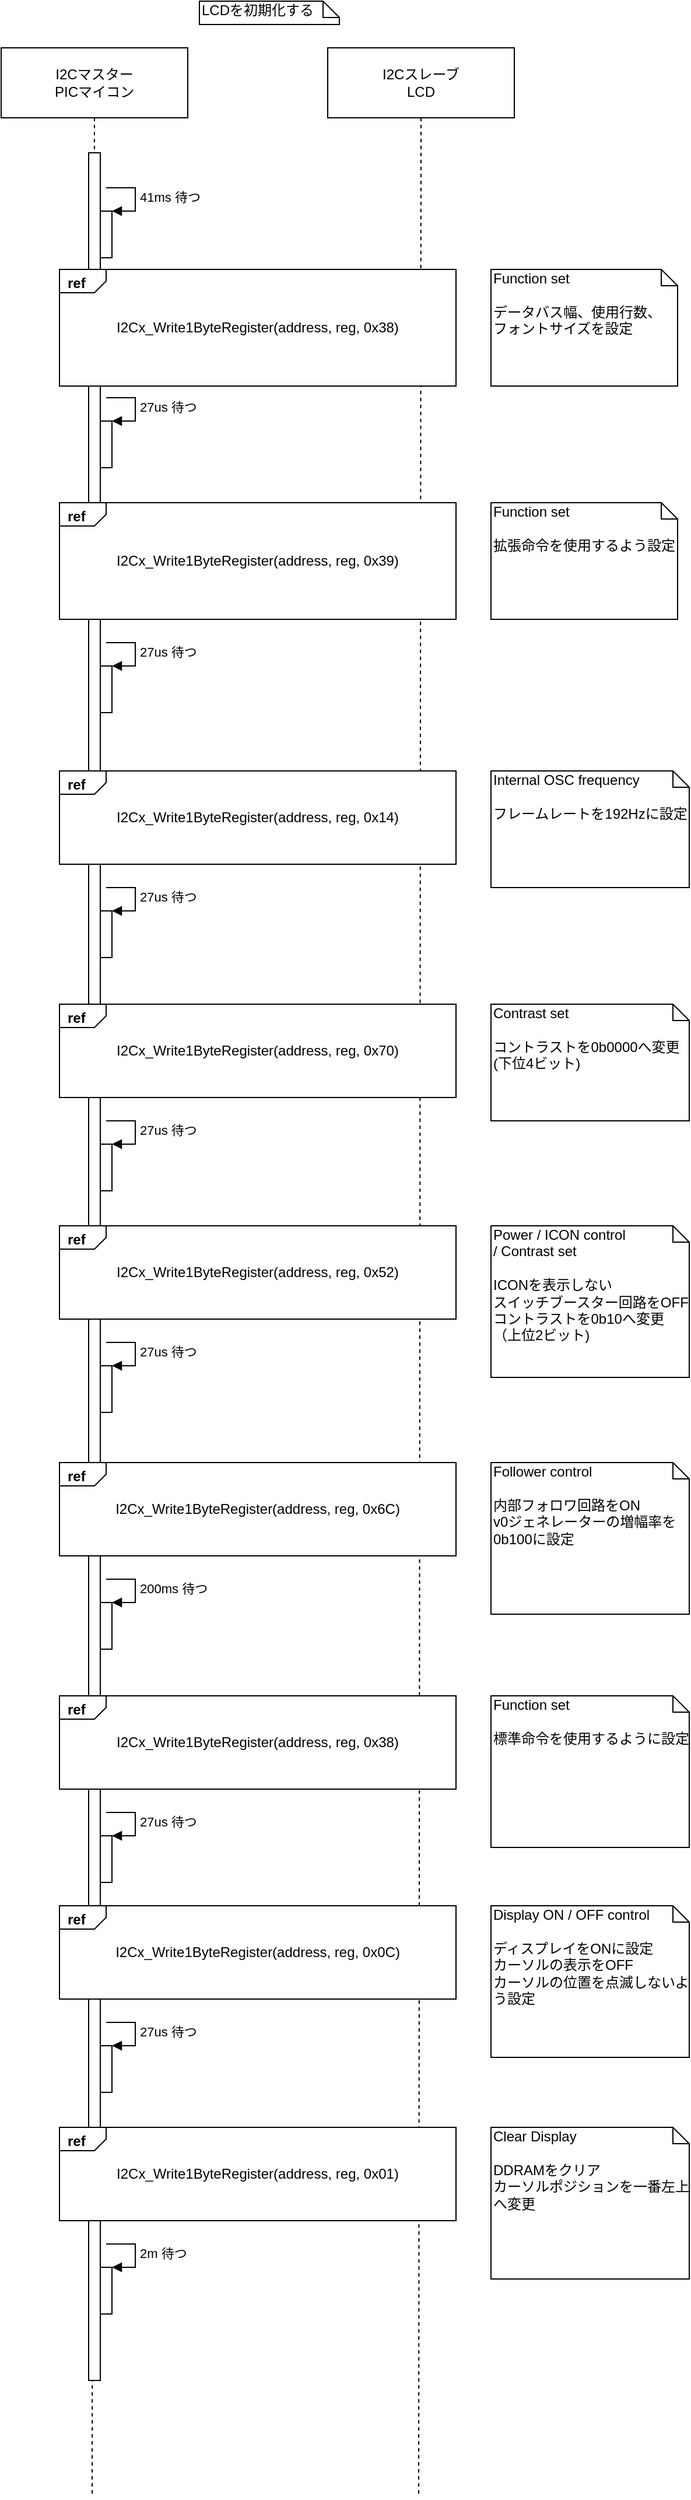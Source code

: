 <mxfile version="13.4.5" type="device"><diagram id="wIPlmvUkLmYVeC8pGQcX" name="ページ1"><mxGraphModel dx="1326" dy="806" grid="1" gridSize="10" guides="1" tooltips="1" connect="1" arrows="1" fold="1" page="1" pageScale="1" pageWidth="827" pageHeight="1169" math="0" shadow="0"><root><mxCell id="0"/><mxCell id="1" parent="0"/><mxCell id="XyX2XEz-H4y66GpCM8fD-4" value="I2Cマスター&lt;br&gt;PICマイコン" style="shape=rect;html=1;whiteSpace=wrap;align=center;" parent="1" vertex="1"><mxGeometry x="120" y="230" width="160" height="60" as="geometry"/></mxCell><mxCell id="XyX2XEz-H4y66GpCM8fD-5" value="" style="edgeStyle=none;html=1;dashed=1;endArrow=none;align=center;verticalAlign=bottom;exitX=0.5;exitY=1;" parent="1" source="XyX2XEz-H4y66GpCM8fD-4" edge="1"><mxGeometry x="1" relative="1" as="geometry"><mxPoint x="198" y="2330" as="targetPoint"/></mxGeometry></mxCell><mxCell id="XyX2XEz-H4y66GpCM8fD-6" value="I2Cスレーブ&lt;br&gt;LCD" style="shape=rect;html=1;whiteSpace=wrap;align=center;" parent="1" vertex="1"><mxGeometry x="400" y="230" width="160" height="60" as="geometry"/></mxCell><mxCell id="XyX2XEz-H4y66GpCM8fD-10" value="" style="html=1;points=[];perimeter=orthogonalPerimeter;" parent="1" vertex="1"><mxGeometry x="205" y="370" width="10" height="40" as="geometry"/></mxCell><mxCell id="XyX2XEz-H4y66GpCM8fD-11" value="41ms 待つ" style="edgeStyle=orthogonalEdgeStyle;html=1;align=left;spacingLeft=2;endArrow=block;rounded=0;entryX=1;entryY=0;" parent="1" target="XyX2XEz-H4y66GpCM8fD-10" edge="1"><mxGeometry relative="1" as="geometry"><mxPoint x="210" y="350" as="sourcePoint"/><Array as="points"><mxPoint x="235" y="350"/></Array></mxGeometry></mxCell><mxCell id="XyX2XEz-H4y66GpCM8fD-15" value="" style="edgeStyle=none;html=1;dashed=1;endArrow=none;align=center;verticalAlign=bottom;exitX=0.5;exitY=1;" parent="1" source="XyX2XEz-H4y66GpCM8fD-6" edge="1"><mxGeometry x="1" relative="1" as="geometry"><mxPoint x="478" y="2330" as="targetPoint"/><mxPoint x="480" y="290" as="sourcePoint"/></mxGeometry></mxCell><mxCell id="XyX2XEz-H4y66GpCM8fD-16" value="" style="html=1;points=[];perimeter=orthogonalPerimeter;" parent="1" vertex="1"><mxGeometry x="195" y="320" width="10" height="1910" as="geometry"/></mxCell><mxCell id="XyX2XEz-H4y66GpCM8fD-8" value="I2Cx_Write1ByteRegister(address, reg, 0x38)&lt;br&gt;" style="html=1;shape=mxgraph.sysml.package;labelX=40;whiteSpace=wrap;align=center;" parent="1" vertex="1"><mxGeometry x="170" y="420" width="340" height="100" as="geometry"/></mxCell><mxCell id="XyX2XEz-H4y66GpCM8fD-9" value="ref" style="html=1;align=left;verticalAlign=top;labelPosition=left;verticalLabelPosition=top;labelBackgroundColor=none;spacingLeft=5;spacingTop=-2;fontStyle=1;" parent="XyX2XEz-H4y66GpCM8fD-8" connectable="0" vertex="1"><mxGeometry as="geometry"/></mxCell><mxCell id="XyX2XEz-H4y66GpCM8fD-19" value="" style="html=1;points=[];perimeter=orthogonalPerimeter;" parent="1" vertex="1"><mxGeometry x="205" y="550" width="10" height="40" as="geometry"/></mxCell><mxCell id="XyX2XEz-H4y66GpCM8fD-20" value="27us 待つ" style="edgeStyle=orthogonalEdgeStyle;html=1;align=left;spacingLeft=2;endArrow=block;rounded=0;entryX=1;entryY=0;" parent="1" target="XyX2XEz-H4y66GpCM8fD-19" edge="1"><mxGeometry relative="1" as="geometry"><mxPoint x="210" y="530" as="sourcePoint"/><Array as="points"><mxPoint x="235" y="530"/></Array></mxGeometry></mxCell><mxCell id="W86EdT5uQzGF4IycpLNJ-5" value="27us 待つ" style="edgeStyle=orthogonalEdgeStyle;html=1;align=left;spacingLeft=2;endArrow=block;rounded=0;entryX=1;entryY=0;" parent="1" target="W86EdT5uQzGF4IycpLNJ-6" edge="1"><mxGeometry relative="1" as="geometry"><mxPoint x="210" y="740" as="sourcePoint"/><Array as="points"><mxPoint x="235" y="740"/></Array></mxGeometry></mxCell><mxCell id="W86EdT5uQzGF4IycpLNJ-6" value="" style="html=1;points=[];perimeter=orthogonalPerimeter;" parent="1" vertex="1"><mxGeometry x="205" y="760" width="10" height="40" as="geometry"/></mxCell><mxCell id="W86EdT5uQzGF4IycpLNJ-7" value="I2Cx_Write1ByteRegister(address, reg, 0x39)" style="html=1;shape=mxgraph.sysml.package;labelX=40;whiteSpace=wrap;align=center;" parent="1" vertex="1"><mxGeometry x="170" y="620" width="340" height="100" as="geometry"/></mxCell><mxCell id="W86EdT5uQzGF4IycpLNJ-8" value="ref" style="html=1;align=left;verticalAlign=top;labelPosition=left;verticalLabelPosition=top;labelBackgroundColor=none;spacingLeft=5;spacingTop=-2;fontStyle=1;" parent="W86EdT5uQzGF4IycpLNJ-7" connectable="0" vertex="1"><mxGeometry as="geometry"/></mxCell><mxCell id="W86EdT5uQzGF4IycpLNJ-9" value="27us 待つ" style="edgeStyle=orthogonalEdgeStyle;html=1;align=left;spacingLeft=2;endArrow=block;rounded=0;entryX=1;entryY=0;" parent="1" target="W86EdT5uQzGF4IycpLNJ-10" edge="1"><mxGeometry relative="1" as="geometry"><mxPoint x="210" y="950" as="sourcePoint"/><Array as="points"><mxPoint x="235" y="950"/></Array></mxGeometry></mxCell><mxCell id="W86EdT5uQzGF4IycpLNJ-10" value="" style="html=1;points=[];perimeter=orthogonalPerimeter;" parent="1" vertex="1"><mxGeometry x="205" y="970" width="10" height="40" as="geometry"/></mxCell><mxCell id="W86EdT5uQzGF4IycpLNJ-11" value="I2Cx_Write1ByteRegister(address, reg, 0x14)" style="html=1;shape=mxgraph.sysml.package;labelX=40;whiteSpace=wrap;align=center;" parent="1" vertex="1"><mxGeometry x="170" y="850" width="340" height="80" as="geometry"/></mxCell><mxCell id="W86EdT5uQzGF4IycpLNJ-12" value="ref" style="html=1;align=left;verticalAlign=top;labelPosition=left;verticalLabelPosition=top;labelBackgroundColor=none;spacingLeft=5;spacingTop=-2;fontStyle=1;" parent="W86EdT5uQzGF4IycpLNJ-11" connectable="0" vertex="1"><mxGeometry as="geometry"/></mxCell><mxCell id="W86EdT5uQzGF4IycpLNJ-13" value="27us 待つ" style="edgeStyle=orthogonalEdgeStyle;html=1;align=left;spacingLeft=2;endArrow=block;rounded=0;entryX=1;entryY=0;" parent="1" target="W86EdT5uQzGF4IycpLNJ-14" edge="1"><mxGeometry relative="1" as="geometry"><mxPoint x="210" y="1150" as="sourcePoint"/><Array as="points"><mxPoint x="235" y="1150"/></Array></mxGeometry></mxCell><mxCell id="W86EdT5uQzGF4IycpLNJ-14" value="" style="html=1;points=[];perimeter=orthogonalPerimeter;" parent="1" vertex="1"><mxGeometry x="205" y="1170" width="10" height="40" as="geometry"/></mxCell><mxCell id="W86EdT5uQzGF4IycpLNJ-15" value="I2Cx_Write1ByteRegister(address, reg, 0x70)" style="html=1;shape=mxgraph.sysml.package;labelX=40;whiteSpace=wrap;align=center;" parent="1" vertex="1"><mxGeometry x="170" y="1050" width="340" height="80" as="geometry"/></mxCell><mxCell id="W86EdT5uQzGF4IycpLNJ-16" value="ref" style="html=1;align=left;verticalAlign=top;labelPosition=left;verticalLabelPosition=top;labelBackgroundColor=none;spacingLeft=5;spacingTop=-2;fontStyle=1;" parent="W86EdT5uQzGF4IycpLNJ-15" connectable="0" vertex="1"><mxGeometry as="geometry"/></mxCell><mxCell id="W86EdT5uQzGF4IycpLNJ-17" value="27us 待つ" style="edgeStyle=orthogonalEdgeStyle;html=1;align=left;spacingLeft=2;endArrow=block;rounded=0;entryX=1;entryY=0;" parent="1" target="W86EdT5uQzGF4IycpLNJ-18" edge="1"><mxGeometry relative="1" as="geometry"><mxPoint x="210" y="1340" as="sourcePoint"/><Array as="points"><mxPoint x="235" y="1340"/></Array></mxGeometry></mxCell><mxCell id="W86EdT5uQzGF4IycpLNJ-18" value="" style="html=1;points=[];perimeter=orthogonalPerimeter;" parent="1" vertex="1"><mxGeometry x="205" y="1360" width="10" height="40" as="geometry"/></mxCell><mxCell id="W86EdT5uQzGF4IycpLNJ-19" value="I2Cx_Write1ByteRegister(address, reg, 0x52)" style="html=1;shape=mxgraph.sysml.package;labelX=40;whiteSpace=wrap;align=center;" parent="1" vertex="1"><mxGeometry x="170" y="1240" width="340" height="80" as="geometry"/></mxCell><mxCell id="W86EdT5uQzGF4IycpLNJ-20" value="ref" style="html=1;align=left;verticalAlign=top;labelPosition=left;verticalLabelPosition=top;labelBackgroundColor=none;spacingLeft=5;spacingTop=-2;fontStyle=1;" parent="W86EdT5uQzGF4IycpLNJ-19" connectable="0" vertex="1"><mxGeometry as="geometry"/></mxCell><mxCell id="W86EdT5uQzGF4IycpLNJ-21" value="200ms 待つ" style="edgeStyle=orthogonalEdgeStyle;html=1;align=left;spacingLeft=2;endArrow=block;rounded=0;entryX=1;entryY=0;" parent="1" target="W86EdT5uQzGF4IycpLNJ-22" edge="1"><mxGeometry relative="1" as="geometry"><mxPoint x="210" y="1543" as="sourcePoint"/><Array as="points"><mxPoint x="235" y="1543"/></Array></mxGeometry></mxCell><mxCell id="W86EdT5uQzGF4IycpLNJ-22" value="" style="html=1;points=[];perimeter=orthogonalPerimeter;" parent="1" vertex="1"><mxGeometry x="205" y="1563" width="10" height="40" as="geometry"/></mxCell><mxCell id="W86EdT5uQzGF4IycpLNJ-23" value="I2Cx_Write1ByteRegister(address, reg, 0x6C)" style="html=1;shape=mxgraph.sysml.package;labelX=40;whiteSpace=wrap;align=center;" parent="1" vertex="1"><mxGeometry x="170" y="1443" width="340" height="80" as="geometry"/></mxCell><mxCell id="W86EdT5uQzGF4IycpLNJ-24" value="ref" style="html=1;align=left;verticalAlign=top;labelPosition=left;verticalLabelPosition=top;labelBackgroundColor=none;spacingLeft=5;spacingTop=-2;fontStyle=1;" parent="W86EdT5uQzGF4IycpLNJ-23" connectable="0" vertex="1"><mxGeometry as="geometry"/></mxCell><mxCell id="W86EdT5uQzGF4IycpLNJ-25" value="27us 待つ" style="edgeStyle=orthogonalEdgeStyle;html=1;align=left;spacingLeft=2;endArrow=block;rounded=0;entryX=1;entryY=0;" parent="1" target="W86EdT5uQzGF4IycpLNJ-26" edge="1"><mxGeometry relative="1" as="geometry"><mxPoint x="210" y="1743" as="sourcePoint"/><Array as="points"><mxPoint x="235" y="1743"/></Array></mxGeometry></mxCell><mxCell id="W86EdT5uQzGF4IycpLNJ-26" value="" style="html=1;points=[];perimeter=orthogonalPerimeter;" parent="1" vertex="1"><mxGeometry x="205" y="1763" width="10" height="40" as="geometry"/></mxCell><mxCell id="W86EdT5uQzGF4IycpLNJ-27" value="I2Cx_Write1ByteRegister(address, reg, 0x38)" style="html=1;shape=mxgraph.sysml.package;labelX=40;whiteSpace=wrap;align=center;" parent="1" vertex="1"><mxGeometry x="170" y="1643" width="340" height="80" as="geometry"/></mxCell><mxCell id="W86EdT5uQzGF4IycpLNJ-28" value="ref" style="html=1;align=left;verticalAlign=top;labelPosition=left;verticalLabelPosition=top;labelBackgroundColor=none;spacingLeft=5;spacingTop=-2;fontStyle=1;" parent="W86EdT5uQzGF4IycpLNJ-27" connectable="0" vertex="1"><mxGeometry as="geometry"/></mxCell><mxCell id="W86EdT5uQzGF4IycpLNJ-29" value="27us 待つ" style="edgeStyle=orthogonalEdgeStyle;html=1;align=left;spacingLeft=2;endArrow=block;rounded=0;entryX=1;entryY=0;" parent="1" target="W86EdT5uQzGF4IycpLNJ-30" edge="1"><mxGeometry relative="1" as="geometry"><mxPoint x="210" y="1923" as="sourcePoint"/><Array as="points"><mxPoint x="235" y="1923"/></Array></mxGeometry></mxCell><mxCell id="W86EdT5uQzGF4IycpLNJ-30" value="" style="html=1;points=[];perimeter=orthogonalPerimeter;" parent="1" vertex="1"><mxGeometry x="205" y="1943" width="10" height="40" as="geometry"/></mxCell><mxCell id="W86EdT5uQzGF4IycpLNJ-31" value="I2Cx_Write1ByteRegister(address, reg, 0x0C)" style="html=1;shape=mxgraph.sysml.package;labelX=40;whiteSpace=wrap;align=center;" parent="1" vertex="1"><mxGeometry x="170" y="1823" width="340" height="80" as="geometry"/></mxCell><mxCell id="W86EdT5uQzGF4IycpLNJ-32" value="ref" style="html=1;align=left;verticalAlign=top;labelPosition=left;verticalLabelPosition=top;labelBackgroundColor=none;spacingLeft=5;spacingTop=-2;fontStyle=1;" parent="W86EdT5uQzGF4IycpLNJ-31" connectable="0" vertex="1"><mxGeometry as="geometry"/></mxCell><mxCell id="W86EdT5uQzGF4IycpLNJ-33" value="2m 待つ" style="edgeStyle=orthogonalEdgeStyle;html=1;align=left;spacingLeft=2;endArrow=block;rounded=0;entryX=1;entryY=0;" parent="1" target="W86EdT5uQzGF4IycpLNJ-34" edge="1"><mxGeometry relative="1" as="geometry"><mxPoint x="210" y="2113" as="sourcePoint"/><Array as="points"><mxPoint x="235" y="2113"/></Array></mxGeometry></mxCell><mxCell id="W86EdT5uQzGF4IycpLNJ-34" value="" style="html=1;points=[];perimeter=orthogonalPerimeter;" parent="1" vertex="1"><mxGeometry x="205" y="2133" width="10" height="40" as="geometry"/></mxCell><mxCell id="W86EdT5uQzGF4IycpLNJ-35" value="I2Cx_Write1ByteRegister(address, reg, 0x01)" style="html=1;shape=mxgraph.sysml.package;labelX=40;whiteSpace=wrap;align=center;" parent="1" vertex="1"><mxGeometry x="170" y="2013" width="340" height="80" as="geometry"/></mxCell><mxCell id="W86EdT5uQzGF4IycpLNJ-36" value="ref" style="html=1;align=left;verticalAlign=top;labelPosition=left;verticalLabelPosition=top;labelBackgroundColor=none;spacingLeft=5;spacingTop=-2;fontStyle=1;" parent="W86EdT5uQzGF4IycpLNJ-35" connectable="0" vertex="1"><mxGeometry as="geometry"/></mxCell><mxCell id="W86EdT5uQzGF4IycpLNJ-37" value="LCDを初期化する" style="shape=note;whiteSpace=wrap;html=1;size=14;verticalAlign=top;align=left;spacingTop=-6;" parent="1" vertex="1"><mxGeometry x="290" y="190" width="120" height="20" as="geometry"/></mxCell><mxCell id="W86EdT5uQzGF4IycpLNJ-41" value="&lt;span style=&quot;text-align: center&quot;&gt;Function set&lt;/span&gt;&lt;br style=&quot;text-align: center&quot;&gt;&lt;br&gt;データバス幅、使用行数、&lt;br&gt;フォントサイズを設定" style="shape=note;whiteSpace=wrap;html=1;size=14;verticalAlign=top;align=left;spacingTop=-6;" parent="1" vertex="1"><mxGeometry x="540" y="420" width="160" height="100" as="geometry"/></mxCell><mxCell id="W86EdT5uQzGF4IycpLNJ-42" value="&lt;span style=&quot;text-align: center&quot;&gt;Function set&lt;br&gt;&lt;/span&gt;&lt;br&gt;拡張命令を使用するよう設定" style="shape=note;whiteSpace=wrap;html=1;size=14;verticalAlign=top;align=left;spacingTop=-6;" parent="1" vertex="1"><mxGeometry x="540" y="620" width="160" height="100" as="geometry"/></mxCell><mxCell id="W86EdT5uQzGF4IycpLNJ-43" value="&lt;span style=&quot;text-align: center&quot;&gt;Internal OSC frequency&lt;/span&gt;&lt;br style=&quot;text-align: center&quot;&gt;&lt;br&gt;フレームレートを192Hzに設定" style="shape=note;whiteSpace=wrap;html=1;size=14;verticalAlign=top;align=left;spacingTop=-6;" parent="1" vertex="1"><mxGeometry x="540" y="850" width="170" height="100" as="geometry"/></mxCell><mxCell id="W86EdT5uQzGF4IycpLNJ-44" value="&lt;span style=&quot;text-align: center&quot;&gt;Contrast set&lt;/span&gt;&lt;br style=&quot;text-align: center&quot;&gt;&lt;br&gt;コントラストを0b0000へ変更&lt;br&gt;(下位4ビット)" style="shape=note;whiteSpace=wrap;html=1;size=14;verticalAlign=top;align=left;spacingTop=-6;" parent="1" vertex="1"><mxGeometry x="540" y="1050" width="170" height="100" as="geometry"/></mxCell><mxCell id="W86EdT5uQzGF4IycpLNJ-45" value="Power / ICON control&lt;br&gt;/ Contrast set&lt;br style=&quot;text-align: center&quot;&gt;&lt;br&gt;ICONを表示しない&lt;br&gt;スイッチブースター回路をOFF&lt;br&gt;コントラストを0b10へ変更&lt;br&gt;（上位2ビット)" style="shape=note;whiteSpace=wrap;html=1;size=14;verticalAlign=top;align=left;spacingTop=-6;" parent="1" vertex="1"><mxGeometry x="540" y="1240" width="170" height="130" as="geometry"/></mxCell><mxCell id="W86EdT5uQzGF4IycpLNJ-46" value="&lt;span style=&quot;text-align: center&quot;&gt;Follower control&lt;br&gt;&lt;/span&gt;&lt;span style=&quot;text-align: center&quot;&gt;&lt;br&gt;内部フォロワ回路をON&lt;br&gt;&lt;/span&gt;&lt;span style=&quot;text-align: center&quot;&gt;v0ジェネレーターの増幅率を0b100に設定&lt;br&gt;&lt;/span&gt;" style="shape=note;whiteSpace=wrap;html=1;size=14;verticalAlign=top;align=left;spacingTop=-6;" parent="1" vertex="1"><mxGeometry x="540" y="1443" width="170" height="130" as="geometry"/></mxCell><mxCell id="W86EdT5uQzGF4IycpLNJ-47" value="&lt;span style=&quot;text-align: center&quot;&gt;Function set&lt;/span&gt;&lt;span style=&quot;text-align: center&quot;&gt;&lt;br&gt;&lt;/span&gt;&lt;span style=&quot;text-align: center&quot;&gt;&lt;br&gt;&lt;/span&gt;&lt;span style=&quot;text-align: center&quot;&gt;標準命令を使用するように設定&lt;br&gt;&lt;/span&gt;" style="shape=note;whiteSpace=wrap;html=1;size=14;verticalAlign=top;align=left;spacingTop=-6;" parent="1" vertex="1"><mxGeometry x="540" y="1643" width="170" height="130" as="geometry"/></mxCell><mxCell id="W86EdT5uQzGF4IycpLNJ-51" value="&lt;span style=&quot;text-align: center&quot;&gt;Display ON / OFF control&lt;/span&gt;&lt;br style=&quot;text-align: center&quot;&gt;&lt;span style=&quot;text-align: center&quot;&gt;&lt;br&gt;ディスプレイをONに設定&lt;br&gt;カーソルの表示をOFF&lt;br&gt;カーソルの位置を点滅しないよう設定&lt;br&gt;&lt;/span&gt;" style="shape=note;whiteSpace=wrap;html=1;size=14;verticalAlign=top;align=left;spacingTop=-6;" parent="1" vertex="1"><mxGeometry x="540" y="1823" width="170" height="130" as="geometry"/></mxCell><mxCell id="W86EdT5uQzGF4IycpLNJ-53" value="&lt;span style=&quot;text-align: center&quot;&gt;Clear Display&lt;br&gt;&lt;br&gt;DDRAMをクリア&lt;br&gt;カーソルポジションを一番左上へ変更&lt;br&gt;&lt;/span&gt;" style="shape=note;whiteSpace=wrap;html=1;size=14;verticalAlign=top;align=left;spacingTop=-6;" parent="1" vertex="1"><mxGeometry x="540" y="2013" width="170" height="130" as="geometry"/></mxCell></root></mxGraphModel></diagram></mxfile>